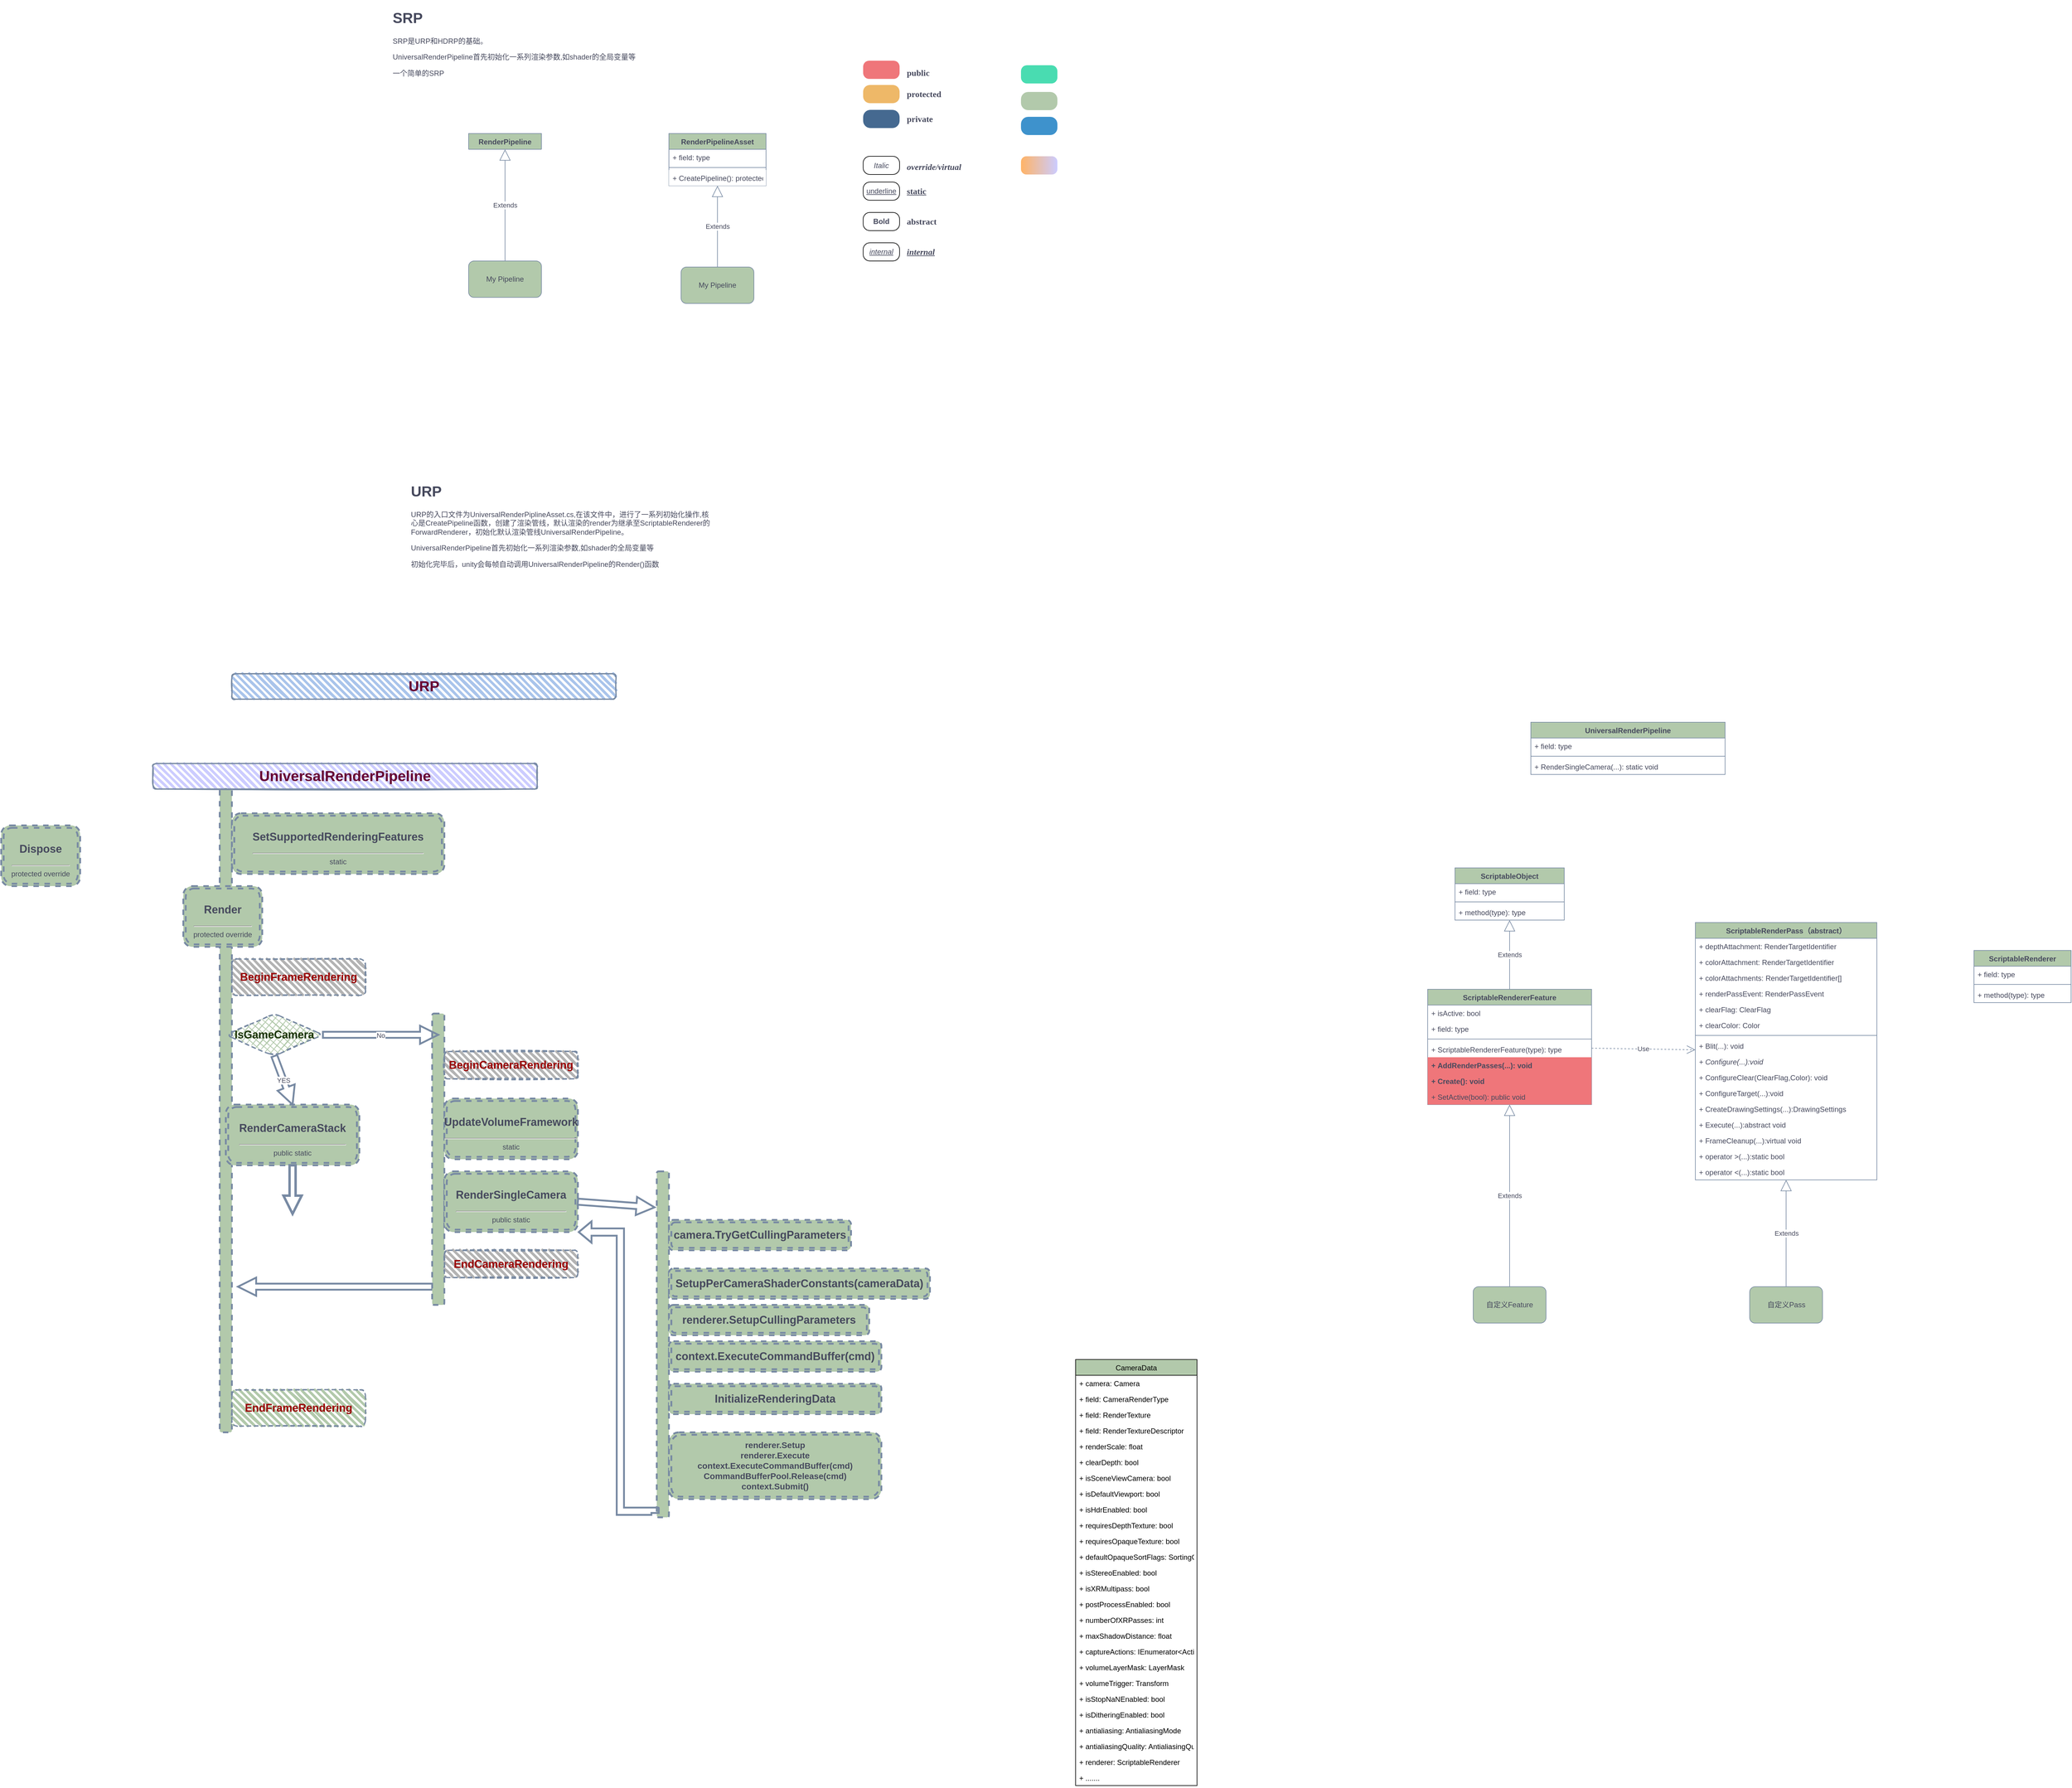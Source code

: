 <mxfile version="14.2.9" type="github">
  <diagram id="1kL49jXiPNaZoPvbJWT0" name="Page-1">
    <mxGraphModel dx="3076" dy="3132" grid="1" gridSize="10" guides="1" tooltips="1" connect="1" arrows="1" fold="1" page="1" pageScale="1" pageWidth="827" pageHeight="1169" math="0" shadow="0">
      <root>
        <mxCell id="0" />
        <mxCell id="1" parent="0" />
        <mxCell id="3D68O6FRommxWAR7fyzH-26" value="" style="html=1;points=[];perimeter=orthogonalPerimeter;rounded=1;dashed=1;strokeWidth=3;fillColor=#B2C9AB;strokeColor=#788AA3;fontColor=#46495D;" parent="1" vertex="1">
          <mxGeometry x="-1090" y="-50" width="20" height="1060" as="geometry" />
        </mxCell>
        <mxCell id="3D68O6FRommxWAR7fyzH-28" style="edgeStyle=orthogonalEdgeStyle;rounded=0;orthogonalLoop=1;jettySize=auto;html=1;shape=arrow;strokeWidth=3;strokeColor=#788AA3;fontColor=#46495D;" parent="1" source="3D68O6FRommxWAR7fyzH-19" edge="1">
          <mxGeometry relative="1" as="geometry">
            <mxPoint x="-1060" y="770" as="targetPoint" />
            <Array as="points">
              <mxPoint x="-1020" y="770" />
              <mxPoint x="-1020" y="770" />
            </Array>
          </mxGeometry>
        </mxCell>
        <mxCell id="3D68O6FRommxWAR7fyzH-19" value="" style="html=1;points=[];perimeter=orthogonalPerimeter;rounded=1;dashed=1;strokeWidth=3;fillColor=#B2C9AB;strokeColor=#788AA3;fontColor=#46495D;" parent="1" vertex="1">
          <mxGeometry x="-740" y="320" width="20" height="480" as="geometry" />
        </mxCell>
        <mxCell id="ensWsQoeCzXcLXxpMhg5-1" value="UniversalRenderPipeline" style="swimlane;fontStyle=1;align=center;verticalAlign=top;childLayout=stackLayout;horizontal=1;startSize=26;horizontalStack=0;resizeParent=1;resizeParentMax=0;resizeLast=0;collapsible=1;marginBottom=0;fillColor=#B2C9AB;strokeColor=#788AA3;fontColor=#46495D;" parent="1" vertex="1">
          <mxGeometry x="1070" y="-160" width="320" height="86" as="geometry" />
        </mxCell>
        <mxCell id="ensWsQoeCzXcLXxpMhg5-2" value="+ field: type" style="text;strokeColor=none;fillColor=none;align=left;verticalAlign=top;spacingLeft=4;spacingRight=4;overflow=hidden;rotatable=0;points=[[0,0.5],[1,0.5]];portConstraint=eastwest;fontColor=#46495D;" parent="ensWsQoeCzXcLXxpMhg5-1" vertex="1">
          <mxGeometry y="26" width="320" height="26" as="geometry" />
        </mxCell>
        <mxCell id="ensWsQoeCzXcLXxpMhg5-3" value="" style="line;strokeWidth=1;fillColor=none;align=left;verticalAlign=middle;spacingTop=-1;spacingLeft=3;spacingRight=3;rotatable=0;labelPosition=right;points=[];portConstraint=eastwest;strokeColor=#788AA3;fontColor=#46495D;" parent="ensWsQoeCzXcLXxpMhg5-1" vertex="1">
          <mxGeometry y="52" width="320" height="8" as="geometry" />
        </mxCell>
        <mxCell id="ensWsQoeCzXcLXxpMhg5-4" value="+ RenderSingleCamera(...): static void" style="text;strokeColor=none;fillColor=none;align=left;verticalAlign=top;spacingLeft=4;spacingRight=4;overflow=hidden;rotatable=0;points=[[0,0.5],[1,0.5]];portConstraint=eastwest;fontColor=#46495D;" parent="ensWsQoeCzXcLXxpMhg5-1" vertex="1">
          <mxGeometry y="60" width="320" height="26" as="geometry" />
        </mxCell>
        <mxCell id="ensWsQoeCzXcLXxpMhg5-6" value="ScriptableRendererFeature" style="swimlane;fontStyle=1;align=center;verticalAlign=top;childLayout=stackLayout;horizontal=1;startSize=26;horizontalStack=0;resizeParent=1;resizeParentMax=0;resizeLast=0;collapsible=1;marginBottom=0;fillColor=#B2C9AB;strokeColor=#788AA3;fontColor=#46495D;" parent="1" vertex="1">
          <mxGeometry x="900" y="280" width="270" height="190" as="geometry" />
        </mxCell>
        <mxCell id="ensWsQoeCzXcLXxpMhg5-7" value="+ isActive: bool" style="text;strokeColor=none;fillColor=none;align=left;verticalAlign=top;spacingLeft=4;spacingRight=4;overflow=hidden;rotatable=0;points=[[0,0.5],[1,0.5]];portConstraint=eastwest;fontColor=#46495D;" parent="ensWsQoeCzXcLXxpMhg5-6" vertex="1">
          <mxGeometry y="26" width="270" height="26" as="geometry" />
        </mxCell>
        <mxCell id="ensWsQoeCzXcLXxpMhg5-18" value="+ field: type" style="text;strokeColor=none;fillColor=none;align=left;verticalAlign=top;spacingLeft=4;spacingRight=4;overflow=hidden;rotatable=0;points=[[0,0.5],[1,0.5]];portConstraint=eastwest;fontColor=#46495D;" parent="ensWsQoeCzXcLXxpMhg5-6" vertex="1">
          <mxGeometry y="52" width="270" height="26" as="geometry" />
        </mxCell>
        <mxCell id="ensWsQoeCzXcLXxpMhg5-8" value="" style="line;strokeWidth=1;fillColor=none;align=left;verticalAlign=middle;spacingTop=-1;spacingLeft=3;spacingRight=3;rotatable=0;labelPosition=right;points=[];portConstraint=eastwest;strokeColor=#788AA3;fontColor=#46495D;" parent="ensWsQoeCzXcLXxpMhg5-6" vertex="1">
          <mxGeometry y="78" width="270" height="8" as="geometry" />
        </mxCell>
        <mxCell id="ensWsQoeCzXcLXxpMhg5-9" value="+ ScriptableRendererFeature(type): type" style="text;strokeColor=none;fillColor=none;align=left;verticalAlign=top;spacingLeft=4;spacingRight=4;overflow=hidden;rotatable=0;points=[[0,0.5],[1,0.5]];portConstraint=eastwest;fontColor=#46495D;" parent="ensWsQoeCzXcLXxpMhg5-6" vertex="1">
          <mxGeometry y="86" width="270" height="26" as="geometry" />
        </mxCell>
        <mxCell id="ensWsQoeCzXcLXxpMhg5-19" value="+ AddRenderPasses(...): void" style="text;strokeColor=none;align=left;verticalAlign=top;spacingLeft=4;spacingRight=4;overflow=hidden;rotatable=0;points=[[0,0.5],[1,0.5]];portConstraint=eastwest;fontColor=#46495D;fillColor=#EF767A;rounded=0;glass=0;sketch=0;shadow=0;labelBackgroundColor=none;labelBorderColor=none;fontStyle=1" parent="ensWsQoeCzXcLXxpMhg5-6" vertex="1">
          <mxGeometry y="112" width="270" height="26" as="geometry" />
        </mxCell>
        <mxCell id="ensWsQoeCzXcLXxpMhg5-21" value="+ Create(): void" style="text;strokeColor=none;align=left;verticalAlign=top;spacingLeft=4;spacingRight=4;overflow=hidden;rotatable=0;points=[[0,0.5],[1,0.5]];portConstraint=eastwest;fontColor=#46495D;fillColor=#EF767A;fontStyle=1" parent="ensWsQoeCzXcLXxpMhg5-6" vertex="1">
          <mxGeometry y="138" width="270" height="26" as="geometry" />
        </mxCell>
        <mxCell id="ensWsQoeCzXcLXxpMhg5-22" value="+ SetActive(bool): public void" style="text;strokeColor=none;align=left;verticalAlign=top;spacingLeft=4;spacingRight=4;overflow=hidden;rotatable=0;points=[[0,0.5],[1,0.5]];portConstraint=eastwest;fontColor=#46495D;fillColor=#EF767A;" parent="ensWsQoeCzXcLXxpMhg5-6" vertex="1">
          <mxGeometry y="164" width="270" height="26" as="geometry" />
        </mxCell>
        <mxCell id="ensWsQoeCzXcLXxpMhg5-10" value="ScriptableRenderPass（abstract）&#xa;&#xa;" style="swimlane;fontStyle=1;align=center;verticalAlign=top;childLayout=stackLayout;horizontal=1;startSize=26;horizontalStack=0;resizeParent=1;resizeParentMax=0;resizeLast=0;collapsible=1;marginBottom=0;fillColor=#B2C9AB;strokeColor=#788AA3;fontColor=#46495D;" parent="1" vertex="1">
          <mxGeometry x="1341" y="170" width="299" height="424" as="geometry" />
        </mxCell>
        <mxCell id="ensWsQoeCzXcLXxpMhg5-11" value="+ depthAttachment: RenderTargetIdentifier" style="text;strokeColor=none;fillColor=none;align=left;verticalAlign=top;spacingLeft=4;spacingRight=4;overflow=hidden;rotatable=0;points=[[0,0.5],[1,0.5]];portConstraint=eastwest;fontColor=#46495D;" parent="ensWsQoeCzXcLXxpMhg5-10" vertex="1">
          <mxGeometry y="26" width="299" height="26" as="geometry" />
        </mxCell>
        <mxCell id="ensWsQoeCzXcLXxpMhg5-27" value="+ colorAttachment: RenderTargetIdentifier" style="text;strokeColor=none;fillColor=none;align=left;verticalAlign=top;spacingLeft=4;spacingRight=4;overflow=hidden;rotatable=0;points=[[0,0.5],[1,0.5]];portConstraint=eastwest;fontColor=#46495D;" parent="ensWsQoeCzXcLXxpMhg5-10" vertex="1">
          <mxGeometry y="52" width="299" height="26" as="geometry" />
        </mxCell>
        <mxCell id="ensWsQoeCzXcLXxpMhg5-30" value="+ colorAttachments: RenderTargetIdentifier[]" style="text;strokeColor=none;fillColor=none;align=left;verticalAlign=top;spacingLeft=4;spacingRight=4;overflow=hidden;rotatable=0;points=[[0,0.5],[1,0.5]];portConstraint=eastwest;fontColor=#46495D;" parent="ensWsQoeCzXcLXxpMhg5-10" vertex="1">
          <mxGeometry y="78" width="299" height="26" as="geometry" />
        </mxCell>
        <mxCell id="ensWsQoeCzXcLXxpMhg5-29" value="+ renderPassEvent: RenderPassEvent" style="text;strokeColor=none;fillColor=none;align=left;verticalAlign=top;spacingLeft=4;spacingRight=4;overflow=hidden;rotatable=0;points=[[0,0.5],[1,0.5]];portConstraint=eastwest;fontColor=#46495D;" parent="ensWsQoeCzXcLXxpMhg5-10" vertex="1">
          <mxGeometry y="104" width="299" height="26" as="geometry" />
        </mxCell>
        <mxCell id="ensWsQoeCzXcLXxpMhg5-33" value="+ clearFlag: ClearFlag" style="text;strokeColor=none;fillColor=none;align=left;verticalAlign=top;spacingLeft=4;spacingRight=4;overflow=hidden;rotatable=0;points=[[0,0.5],[1,0.5]];portConstraint=eastwest;fontColor=#46495D;" parent="ensWsQoeCzXcLXxpMhg5-10" vertex="1">
          <mxGeometry y="130" width="299" height="26" as="geometry" />
        </mxCell>
        <mxCell id="ensWsQoeCzXcLXxpMhg5-28" value="+ clearColor: Color" style="text;strokeColor=none;fillColor=none;align=left;verticalAlign=top;spacingLeft=4;spacingRight=4;overflow=hidden;rotatable=0;points=[[0,0.5],[1,0.5]];portConstraint=eastwest;fontColor=#46495D;" parent="ensWsQoeCzXcLXxpMhg5-10" vertex="1">
          <mxGeometry y="156" width="299" height="26" as="geometry" />
        </mxCell>
        <mxCell id="ensWsQoeCzXcLXxpMhg5-12" value="" style="line;strokeWidth=1;fillColor=none;align=left;verticalAlign=middle;spacingTop=-1;spacingLeft=3;spacingRight=3;rotatable=0;labelPosition=right;points=[];portConstraint=eastwest;strokeColor=#788AA3;fontColor=#46495D;" parent="ensWsQoeCzXcLXxpMhg5-10" vertex="1">
          <mxGeometry y="182" width="299" height="8" as="geometry" />
        </mxCell>
        <mxCell id="ensWsQoeCzXcLXxpMhg5-13" value="+ Blit(...): void" style="text;strokeColor=none;fillColor=none;align=left;verticalAlign=top;spacingLeft=4;spacingRight=4;overflow=hidden;rotatable=0;points=[[0,0.5],[1,0.5]];portConstraint=eastwest;fontColor=#46495D;" parent="ensWsQoeCzXcLXxpMhg5-10" vertex="1">
          <mxGeometry y="190" width="299" height="26" as="geometry" />
        </mxCell>
        <mxCell id="ensWsQoeCzXcLXxpMhg5-31" value="+ Configure(...):void" style="text;strokeColor=none;fillColor=none;align=left;verticalAlign=top;spacingLeft=4;spacingRight=4;overflow=hidden;rotatable=0;points=[[0,0.5],[1,0.5]];portConstraint=eastwest;fontColor=#46495D;fontStyle=2" parent="ensWsQoeCzXcLXxpMhg5-10" vertex="1">
          <mxGeometry y="216" width="299" height="26" as="geometry" />
        </mxCell>
        <mxCell id="ensWsQoeCzXcLXxpMhg5-32" value="+ ConfigureClear(ClearFlag,Color): void" style="text;strokeColor=none;fillColor=none;align=left;verticalAlign=top;spacingLeft=4;spacingRight=4;overflow=hidden;rotatable=0;points=[[0,0.5],[1,0.5]];portConstraint=eastwest;fontColor=#46495D;" parent="ensWsQoeCzXcLXxpMhg5-10" vertex="1">
          <mxGeometry y="242" width="299" height="26" as="geometry" />
        </mxCell>
        <mxCell id="ensWsQoeCzXcLXxpMhg5-35" value="+ ConfigureTarget(...):void" style="text;strokeColor=none;fillColor=none;align=left;verticalAlign=top;spacingLeft=4;spacingRight=4;overflow=hidden;rotatable=0;points=[[0,0.5],[1,0.5]];portConstraint=eastwest;fontColor=#46495D;" parent="ensWsQoeCzXcLXxpMhg5-10" vertex="1">
          <mxGeometry y="268" width="299" height="26" as="geometry" />
        </mxCell>
        <mxCell id="ensWsQoeCzXcLXxpMhg5-36" value="+ CreateDrawingSettings(...):DrawingSettings" style="text;strokeColor=none;fillColor=none;align=left;verticalAlign=top;spacingLeft=4;spacingRight=4;overflow=hidden;rotatable=0;points=[[0,0.5],[1,0.5]];portConstraint=eastwest;fontColor=#46495D;" parent="ensWsQoeCzXcLXxpMhg5-10" vertex="1">
          <mxGeometry y="294" width="299" height="26" as="geometry" />
        </mxCell>
        <mxCell id="ensWsQoeCzXcLXxpMhg5-37" value="+ Execute(...):abstract void" style="text;strokeColor=none;fillColor=none;align=left;verticalAlign=top;spacingLeft=4;spacingRight=4;overflow=hidden;rotatable=0;points=[[0,0.5],[1,0.5]];portConstraint=eastwest;fontColor=#46495D;" parent="ensWsQoeCzXcLXxpMhg5-10" vertex="1">
          <mxGeometry y="320" width="299" height="26" as="geometry" />
        </mxCell>
        <mxCell id="ensWsQoeCzXcLXxpMhg5-38" value="+ FrameCleanup(...):virtual void" style="text;strokeColor=none;fillColor=none;align=left;verticalAlign=top;spacingLeft=4;spacingRight=4;overflow=hidden;rotatable=0;points=[[0,0.5],[1,0.5]];portConstraint=eastwest;fontColor=#46495D;" parent="ensWsQoeCzXcLXxpMhg5-10" vertex="1">
          <mxGeometry y="346" width="299" height="26" as="geometry" />
        </mxCell>
        <mxCell id="ensWsQoeCzXcLXxpMhg5-40" value="+ operator &gt;(...):static bool" style="text;strokeColor=none;fillColor=none;align=left;verticalAlign=top;spacingLeft=4;spacingRight=4;overflow=hidden;rotatable=0;points=[[0,0.5],[1,0.5]];portConstraint=eastwest;fontColor=#46495D;" parent="ensWsQoeCzXcLXxpMhg5-10" vertex="1">
          <mxGeometry y="372" width="299" height="26" as="geometry" />
        </mxCell>
        <mxCell id="ensWsQoeCzXcLXxpMhg5-41" value="+ operator &lt;(...):static bool" style="text;strokeColor=none;fillColor=none;align=left;verticalAlign=top;spacingLeft=4;spacingRight=4;overflow=hidden;rotatable=0;points=[[0,0.5],[1,0.5]];portConstraint=eastwest;fontColor=#46495D;" parent="ensWsQoeCzXcLXxpMhg5-10" vertex="1">
          <mxGeometry y="398" width="299" height="26" as="geometry" />
        </mxCell>
        <mxCell id="ensWsQoeCzXcLXxpMhg5-14" value="ScriptableObject" style="swimlane;fontStyle=1;align=center;verticalAlign=top;childLayout=stackLayout;horizontal=1;startSize=26;horizontalStack=0;resizeParent=1;resizeParentMax=0;resizeLast=0;collapsible=1;marginBottom=0;fillColor=#B2C9AB;strokeColor=#788AA3;fontColor=#46495D;" parent="1" vertex="1">
          <mxGeometry x="945" y="80" width="180" height="86" as="geometry" />
        </mxCell>
        <mxCell id="ensWsQoeCzXcLXxpMhg5-15" value="+ field: type" style="text;strokeColor=none;fillColor=none;align=left;verticalAlign=top;spacingLeft=4;spacingRight=4;overflow=hidden;rotatable=0;points=[[0,0.5],[1,0.5]];portConstraint=eastwest;fontColor=#46495D;" parent="ensWsQoeCzXcLXxpMhg5-14" vertex="1">
          <mxGeometry y="26" width="180" height="26" as="geometry" />
        </mxCell>
        <mxCell id="ensWsQoeCzXcLXxpMhg5-16" value="" style="line;strokeWidth=1;fillColor=none;align=left;verticalAlign=middle;spacingTop=-1;spacingLeft=3;spacingRight=3;rotatable=0;labelPosition=right;points=[];portConstraint=eastwest;strokeColor=#788AA3;fontColor=#46495D;" parent="ensWsQoeCzXcLXxpMhg5-14" vertex="1">
          <mxGeometry y="52" width="180" height="8" as="geometry" />
        </mxCell>
        <mxCell id="ensWsQoeCzXcLXxpMhg5-17" value="+ method(type): type" style="text;strokeColor=none;fillColor=none;align=left;verticalAlign=top;spacingLeft=4;spacingRight=4;overflow=hidden;rotatable=0;points=[[0,0.5],[1,0.5]];portConstraint=eastwest;fontColor=#46495D;" parent="ensWsQoeCzXcLXxpMhg5-14" vertex="1">
          <mxGeometry y="60" width="180" height="26" as="geometry" />
        </mxCell>
        <mxCell id="ensWsQoeCzXcLXxpMhg5-23" value="Extends" style="endArrow=block;endSize=16;endFill=0;html=1;strokeColor=#788AA3;fontColor=#46495D;" parent="1" source="ensWsQoeCzXcLXxpMhg5-6" target="ensWsQoeCzXcLXxpMhg5-14" edge="1">
          <mxGeometry width="160" relative="1" as="geometry">
            <mxPoint x="1090" y="400" as="sourcePoint" />
            <mxPoint x="1250" y="400" as="targetPoint" />
          </mxGeometry>
        </mxCell>
        <mxCell id="ensWsQoeCzXcLXxpMhg5-24" value="Extends" style="endArrow=block;endSize=16;endFill=0;html=1;strokeColor=#788AA3;fontColor=#46495D;" parent="1" source="ensWsQoeCzXcLXxpMhg5-25" target="ensWsQoeCzXcLXxpMhg5-6" edge="1">
          <mxGeometry width="160" relative="1" as="geometry">
            <mxPoint x="1037" y="644" as="sourcePoint" />
            <mxPoint x="1037" y="530" as="targetPoint" />
          </mxGeometry>
        </mxCell>
        <mxCell id="ensWsQoeCzXcLXxpMhg5-25" value="自定义Feature" style="rounded=1;whiteSpace=wrap;html=1;fillColor=#B2C9AB;strokeColor=#788AA3;fontColor=#46495D;" parent="1" vertex="1">
          <mxGeometry x="975" y="770" width="120" height="60" as="geometry" />
        </mxCell>
        <mxCell id="ensWsQoeCzXcLXxpMhg5-26" value="自定义Pass" style="rounded=1;whiteSpace=wrap;html=1;fillColor=#B2C9AB;strokeColor=#788AA3;fontColor=#46495D;" parent="1" vertex="1">
          <mxGeometry x="1430.5" y="770" width="120" height="60" as="geometry" />
        </mxCell>
        <mxCell id="ensWsQoeCzXcLXxpMhg5-42" value="Extends" style="endArrow=block;endSize=16;endFill=0;html=1;strokeColor=#788AA3;fontColor=#46495D;" parent="1" source="ensWsQoeCzXcLXxpMhg5-26" target="ensWsQoeCzXcLXxpMhg5-10" edge="1">
          <mxGeometry width="160" relative="1" as="geometry">
            <mxPoint x="1240" y="785" as="sourcePoint" />
            <mxPoint x="1240" y="595" as="targetPoint" />
          </mxGeometry>
        </mxCell>
        <mxCell id="ensWsQoeCzXcLXxpMhg5-43" value="Use" style="endArrow=open;endSize=12;dashed=1;html=1;strokeColor=#788AA3;fontColor=#46495D;" parent="1" source="ensWsQoeCzXcLXxpMhg5-6" target="ensWsQoeCzXcLXxpMhg5-10" edge="1">
          <mxGeometry width="160" relative="1" as="geometry">
            <mxPoint x="1180" y="230" as="sourcePoint" />
            <mxPoint x="1340" y="230" as="targetPoint" />
          </mxGeometry>
        </mxCell>
        <mxCell id="ensWsQoeCzXcLXxpMhg5-45" value="&lt;h1&gt;URP&lt;/h1&gt;&lt;p&gt;URP的入口文件为UniversalRenderPiplineAsset.cs,在该文件中，进行了一系列初始化操作,核心是CreatePipeline函数，创建了渲染管线，默认渲染的render为继承至ScriptableRenderer的ForwardRenderer，初始化默认渲染管线UniversalRenderPipeline。&lt;/p&gt;&lt;p&gt;UniversalRenderPipeline首先初始化一系列渲染参数,如shader的全局变量等&lt;/p&gt;&lt;p&gt;初始化完毕后，unity会每帧自动调用UniversalRenderPipeline的Render()函数&lt;br&gt;&lt;/p&gt;&lt;p&gt;&lt;br&gt;&lt;/p&gt;&lt;p&gt;&lt;br&gt;&lt;/p&gt;&lt;p&gt;&lt;br&gt;&lt;/p&gt;" style="text;html=1;strokeColor=none;fillColor=none;spacing=5;spacingTop=-20;whiteSpace=wrap;overflow=hidden;rounded=0;fontColor=#46495D;" parent="1" vertex="1">
          <mxGeometry x="-780" y="-560" width="510" height="200" as="geometry" />
        </mxCell>
        <mxCell id="3D68O6FRommxWAR7fyzH-3" value="&lt;h1&gt;&lt;font color=&quot;#660033&quot;&gt;URP&lt;/font&gt;&lt;/h1&gt;" style="rounded=1;whiteSpace=wrap;html=1;strokeWidth=2;fillWeight=4;hachureGap=8;hachureAngle=45;sketch=1;strokeColor=#788AA3;fontColor=#46495D;fillColor=#A9C4EB;" parent="1" vertex="1">
          <mxGeometry x="-1070" y="-240" width="633" height="42" as="geometry" />
        </mxCell>
        <mxCell id="3D68O6FRommxWAR7fyzH-8" value="&lt;h2&gt;Render&lt;/h2&gt;&lt;hr&gt;protected override" style="shape=ext;double=1;rounded=1;whiteSpace=wrap;html=1;fillColor=#B2C9AB;strokeColor=#788AA3;dashed=1;strokeWidth=3;fontColor=#46495D;" parent="1" vertex="1">
          <mxGeometry x="-1150" y="110" width="130" height="100" as="geometry" />
        </mxCell>
        <mxCell id="3D68O6FRommxWAR7fyzH-9" value="&lt;h2&gt;Dispose&lt;/h2&gt;&lt;hr&gt;protected override" style="shape=ext;double=1;rounded=1;whiteSpace=wrap;html=1;fillColor=#B2C9AB;strokeColor=#788AA3;dashed=1;strokeWidth=3;fontColor=#46495D;" parent="1" vertex="1">
          <mxGeometry x="-1450" y="10" width="130" height="100" as="geometry" />
        </mxCell>
        <mxCell id="3D68O6FRommxWAR7fyzH-12" value="&lt;h2&gt;RenderSingleCamera&lt;/h2&gt;&lt;hr&gt;public static" style="shape=ext;double=1;rounded=1;whiteSpace=wrap;html=1;fillColor=#B2C9AB;strokeColor=#788AA3;dashed=1;strokeWidth=3;fontColor=#46495D;" parent="1" vertex="1">
          <mxGeometry x="-720" y="580" width="220" height="100" as="geometry" />
        </mxCell>
        <mxCell id="3D68O6FRommxWAR7fyzH-13" value="&lt;h2&gt;RenderCameraStack&lt;/h2&gt;&lt;hr&gt;public static" style="shape=ext;double=1;rounded=1;whiteSpace=wrap;html=1;fillColor=#B2C9AB;strokeColor=#788AA3;dashed=1;strokeWidth=3;fontColor=#46495D;" parent="1" vertex="1">
          <mxGeometry x="-1080" y="470" width="220" height="100" as="geometry" />
        </mxCell>
        <mxCell id="3D68O6FRommxWAR7fyzH-14" value="&lt;h2&gt;UpdateVolumeFramework&lt;/h2&gt;&lt;hr&gt;static" style="shape=ext;double=1;rounded=1;whiteSpace=wrap;html=1;fillColor=#B2C9AB;strokeColor=#788AA3;dashed=1;strokeWidth=3;fontColor=#46495D;" parent="1" vertex="1">
          <mxGeometry x="-720" y="460" width="220" height="100" as="geometry" />
        </mxCell>
        <mxCell id="3D68O6FRommxWAR7fyzH-15" value="&lt;h2&gt;SetSupportedRenderingFeatures&lt;/h2&gt;&lt;hr&gt;static" style="shape=ext;double=1;rounded=1;whiteSpace=wrap;html=1;fillColor=#B2C9AB;strokeColor=#788AA3;dashed=1;strokeWidth=3;fontColor=#46495D;" parent="1" vertex="1">
          <mxGeometry x="-1070" y="-10" width="350" height="100" as="geometry" />
        </mxCell>
        <mxCell id="3D68O6FRommxWAR7fyzH-16" value="&lt;h2&gt;&lt;font color=&quot;#990000&quot;&gt;BeginFrameRendering&lt;/font&gt;&lt;/h2&gt;" style="rounded=1;whiteSpace=wrap;html=1;strokeWidth=2;fillWeight=4;hachureGap=8;hachureAngle=45;sketch=1;dashed=1;strokeColor=#788AA3;fontColor=#46495D;fillColor=#B3B3B3;" parent="1" vertex="1">
          <mxGeometry x="-1070" y="230" width="220" height="60" as="geometry" />
        </mxCell>
        <mxCell id="3D68O6FRommxWAR7fyzH-17" value="&lt;h2&gt;&lt;font color=&quot;#990000&quot;&gt;EndFrameRendering&lt;/font&gt;&lt;/h2&gt;" style="rounded=1;whiteSpace=wrap;html=1;strokeWidth=2;fillWeight=4;hachureGap=8;hachureAngle=45;sketch=1;dashed=1;fillColor=#B2C9AB;strokeColor=#788AA3;fontColor=#46495D;" parent="1" vertex="1">
          <mxGeometry x="-1070" y="940" width="220" height="60" as="geometry" />
        </mxCell>
        <mxCell id="3D68O6FRommxWAR7fyzH-23" value="YES" style="edgeStyle=orthogonalEdgeStyle;rounded=0;orthogonalLoop=1;jettySize=auto;html=1;strokeWidth=3;shape=arrow;strokeColor=#788AA3;fontColor=#46495D;" parent="1" source="3D68O6FRommxWAR7fyzH-22" target="3D68O6FRommxWAR7fyzH-13" edge="1">
          <mxGeometry relative="1" as="geometry" />
        </mxCell>
        <mxCell id="3D68O6FRommxWAR7fyzH-24" value="No" style="edgeStyle=orthogonalEdgeStyle;rounded=0;orthogonalLoop=1;jettySize=auto;html=1;strokeWidth=3;shape=arrow;strokeColor=#788AA3;fontColor=#46495D;" parent="1" source="3D68O6FRommxWAR7fyzH-22" edge="1">
          <mxGeometry relative="1" as="geometry">
            <mxPoint x="-730" y="355" as="targetPoint" />
          </mxGeometry>
        </mxCell>
        <mxCell id="3D68O6FRommxWAR7fyzH-22" value="&lt;h2&gt;&lt;font color=&quot;#1a3300&quot;&gt;IsGameCamera&lt;/font&gt;&lt;/h2&gt;" style="rhombus;whiteSpace=wrap;html=1;strokeWidth=2;fillWeight=-1;hachureGap=8;fillStyle=cross-hatch;sketch=1;rounded=1;dashed=1;fillColor=#B2C9AB;strokeColor=#788AA3;fontColor=#46495D;" parent="1" vertex="1">
          <mxGeometry x="-1080" y="320" width="160" height="70" as="geometry" />
        </mxCell>
        <mxCell id="3D68O6FRommxWAR7fyzH-25" value="&lt;h2&gt;&lt;font color=&quot;#990000&quot;&gt;BeginCameraRendering&lt;/font&gt;&lt;/h2&gt;" style="rounded=1;whiteSpace=wrap;html=1;strokeWidth=2;fillWeight=4;hachureGap=8;hachureAngle=45;sketch=1;dashed=1;strokeColor=#788AA3;fontColor=#46495D;fillColor=#B3B3B3;" parent="1" vertex="1">
          <mxGeometry x="-720" y="382.5" width="220" height="45" as="geometry" />
        </mxCell>
        <mxCell id="3D68O6FRommxWAR7fyzH-27" value="&lt;h2&gt;&lt;font color=&quot;#990000&quot;&gt;EndCameraRendering&lt;/font&gt;&lt;/h2&gt;" style="rounded=1;whiteSpace=wrap;html=1;strokeWidth=2;fillWeight=4;hachureGap=8;hachureAngle=45;sketch=1;dashed=1;strokeColor=#788AA3;fontColor=#46495D;fillColor=#B3B3B3;" parent="1" vertex="1">
          <mxGeometry x="-720" y="710" width="220" height="45" as="geometry" />
        </mxCell>
        <mxCell id="3D68O6FRommxWAR7fyzH-29" style="edgeStyle=orthogonalEdgeStyle;rounded=0;orthogonalLoop=1;jettySize=auto;html=1;strokeWidth=4;shape=arrow;strokeColor=#788AA3;fontColor=#46495D;" parent="1" source="3D68O6FRommxWAR7fyzH-13" edge="1">
          <mxGeometry relative="1" as="geometry">
            <mxPoint x="-970" y="650" as="targetPoint" />
          </mxGeometry>
        </mxCell>
        <mxCell id="ffFnKj__aw4GjDMMwAme-1" value="ScriptableRenderer" style="swimlane;fontStyle=1;align=center;verticalAlign=top;childLayout=stackLayout;horizontal=1;startSize=26;horizontalStack=0;resizeParent=1;resizeParentMax=0;resizeLast=0;collapsible=1;marginBottom=0;fillColor=#B2C9AB;strokeColor=#788AA3;fontColor=#46495D;" parent="1" vertex="1">
          <mxGeometry x="1800" y="216" width="160" height="86" as="geometry" />
        </mxCell>
        <mxCell id="ffFnKj__aw4GjDMMwAme-2" value="+ field: type" style="text;strokeColor=none;fillColor=none;align=left;verticalAlign=top;spacingLeft=4;spacingRight=4;overflow=hidden;rotatable=0;points=[[0,0.5],[1,0.5]];portConstraint=eastwest;fontColor=#46495D;" parent="ffFnKj__aw4GjDMMwAme-1" vertex="1">
          <mxGeometry y="26" width="160" height="26" as="geometry" />
        </mxCell>
        <mxCell id="ffFnKj__aw4GjDMMwAme-3" value="" style="line;strokeWidth=1;fillColor=none;align=left;verticalAlign=middle;spacingTop=-1;spacingLeft=3;spacingRight=3;rotatable=0;labelPosition=right;points=[];portConstraint=eastwest;strokeColor=#788AA3;fontColor=#46495D;" parent="ffFnKj__aw4GjDMMwAme-1" vertex="1">
          <mxGeometry y="52" width="160" height="8" as="geometry" />
        </mxCell>
        <mxCell id="ffFnKj__aw4GjDMMwAme-4" value="+ method(type): type" style="text;strokeColor=none;fillColor=none;align=left;verticalAlign=top;spacingLeft=4;spacingRight=4;overflow=hidden;rotatable=0;points=[[0,0.5],[1,0.5]];portConstraint=eastwest;fontColor=#46495D;" parent="ffFnKj__aw4GjDMMwAme-1" vertex="1">
          <mxGeometry y="60" width="160" height="26" as="geometry" />
        </mxCell>
        <mxCell id="Z0iiYLAd8qAoIaL4rKaR-1" value="&lt;h1&gt;SRP&lt;/h1&gt;&lt;p&gt;SRP是URP和HDRP的基础。&lt;/p&gt;&lt;p&gt;UniversalRenderPipeline首先初始化一系列渲染参数,如shader的全局变量等&lt;/p&gt;&lt;p&gt;一个简单的SRP&lt;br&gt;&lt;/p&gt;&lt;p&gt;&lt;br&gt;&lt;/p&gt;&lt;p&gt;&lt;br&gt;&lt;/p&gt;&lt;p&gt;&lt;br&gt;&lt;/p&gt;" style="text;html=1;strokeColor=none;fillColor=none;spacing=5;spacingTop=-20;whiteSpace=wrap;overflow=hidden;rounded=0;fontColor=#46495D;" parent="1" vertex="1">
          <mxGeometry x="-810" y="-1340" width="510" height="150" as="geometry" />
        </mxCell>
        <mxCell id="Z0iiYLAd8qAoIaL4rKaR-4" value="Extends" style="endArrow=block;endSize=16;endFill=0;html=1;strokeColor=#788AA3;fontColor=#46495D;" parent="1" source="Z0iiYLAd8qAoIaL4rKaR-5" target="Z0iiYLAd8qAoIaL4rKaR-6" edge="1">
          <mxGeometry width="160" relative="1" as="geometry">
            <mxPoint x="-610" y="-1020" as="sourcePoint" />
            <mxPoint x="-610" y="-1130" as="targetPoint" />
          </mxGeometry>
        </mxCell>
        <mxCell id="Z0iiYLAd8qAoIaL4rKaR-5" value="My Pipeline" style="rounded=1;whiteSpace=wrap;html=1;fillColor=#B2C9AB;strokeColor=#788AA3;fontColor=#46495D;" parent="1" vertex="1">
          <mxGeometry x="-680" y="-920" width="120" height="60" as="geometry" />
        </mxCell>
        <mxCell id="Z0iiYLAd8qAoIaL4rKaR-6" value="RenderPipeline" style="swimlane;fontStyle=1;align=center;verticalAlign=top;childLayout=stackLayout;horizontal=1;startSize=26;horizontalStack=0;resizeParent=1;resizeParentMax=0;resizeLast=0;collapsible=1;marginBottom=0;fillColor=#B2C9AB;strokeColor=#788AA3;fontColor=#46495D;" parent="1" vertex="1" collapsed="1">
          <mxGeometry x="-680" y="-1130" width="120" height="26" as="geometry">
            <mxRectangle x="-700" y="-1130" width="160" height="86" as="alternateBounds" />
          </mxGeometry>
        </mxCell>
        <mxCell id="Z0iiYLAd8qAoIaL4rKaR-7" value="+ field: type" style="text;strokeColor=none;fillColor=none;align=left;verticalAlign=top;spacingLeft=4;spacingRight=4;overflow=hidden;rotatable=0;points=[[0,0.5],[1,0.5]];portConstraint=eastwest;fontColor=#46495D;" parent="Z0iiYLAd8qAoIaL4rKaR-6" vertex="1">
          <mxGeometry y="26" width="120" height="26" as="geometry" />
        </mxCell>
        <mxCell id="Z0iiYLAd8qAoIaL4rKaR-8" value="" style="line;strokeWidth=1;fillColor=none;align=left;verticalAlign=middle;spacingTop=-1;spacingLeft=3;spacingRight=3;rotatable=0;labelPosition=right;points=[];portConstraint=eastwest;strokeColor=#788AA3;fontColor=#46495D;" parent="Z0iiYLAd8qAoIaL4rKaR-6" vertex="1">
          <mxGeometry y="52" width="120" height="8" as="geometry" />
        </mxCell>
        <mxCell id="Z0iiYLAd8qAoIaL4rKaR-9" value="+ Render(ScriptableRenderContext， Camera[]): protected override void" style="text;strokeColor=none;fillColor=none;align=left;verticalAlign=top;spacingLeft=4;spacingRight=4;overflow=hidden;rotatable=0;points=[[0,0.5],[1,0.5]];portConstraint=eastwest;fontColor=#46495D;" parent="Z0iiYLAd8qAoIaL4rKaR-6" vertex="1">
          <mxGeometry y="60" width="120" height="26" as="geometry" />
        </mxCell>
        <mxCell id="Z0iiYLAd8qAoIaL4rKaR-10" value="Extends" style="endArrow=block;endSize=16;endFill=0;html=1;strokeColor=#788AA3;fontColor=#46495D;" parent="1" source="Z0iiYLAd8qAoIaL4rKaR-11" target="Z0iiYLAd8qAoIaL4rKaR-12" edge="1">
          <mxGeometry width="160" relative="1" as="geometry">
            <mxPoint x="-280" y="-1020" as="sourcePoint" />
            <mxPoint x="-280" y="-1130" as="targetPoint" />
          </mxGeometry>
        </mxCell>
        <mxCell id="Z0iiYLAd8qAoIaL4rKaR-11" value="My Pipeline" style="rounded=1;whiteSpace=wrap;html=1;fillColor=#B2C9AB;strokeColor=#788AA3;fontColor=#46495D;" parent="1" vertex="1">
          <mxGeometry x="-330" y="-910" width="120" height="60" as="geometry" />
        </mxCell>
        <mxCell id="Z0iiYLAd8qAoIaL4rKaR-12" value="RenderPipelineAsset" style="swimlane;fontStyle=1;align=center;verticalAlign=top;childLayout=stackLayout;horizontal=1;startSize=26;horizontalStack=0;resizeParent=1;resizeParentMax=0;resizeLast=0;collapsible=1;marginBottom=0;fillColor=#B2C9AB;strokeColor=#788AA3;fontColor=#46495D;" parent="1" vertex="1">
          <mxGeometry x="-350" y="-1130" width="160" height="86" as="geometry">
            <mxRectangle x="-350" y="-1130" width="120" height="26" as="alternateBounds" />
          </mxGeometry>
        </mxCell>
        <mxCell id="Z0iiYLAd8qAoIaL4rKaR-13" value="+ field: type" style="text;strokeColor=none;fillColor=none;align=left;verticalAlign=top;spacingLeft=4;spacingRight=4;overflow=hidden;rotatable=0;points=[[0,0.5],[1,0.5]];portConstraint=eastwest;fontColor=#46495D;" parent="Z0iiYLAd8qAoIaL4rKaR-12" vertex="1">
          <mxGeometry y="26" width="160" height="26" as="geometry" />
        </mxCell>
        <mxCell id="Z0iiYLAd8qAoIaL4rKaR-14" value="" style="line;strokeWidth=1;fillColor=none;align=left;verticalAlign=middle;spacingTop=-1;spacingLeft=3;spacingRight=3;rotatable=0;labelPosition=right;points=[];portConstraint=eastwest;strokeColor=#788AA3;fontColor=#46495D;" parent="Z0iiYLAd8qAoIaL4rKaR-12" vertex="1">
          <mxGeometry y="52" width="160" height="8" as="geometry" />
        </mxCell>
        <mxCell id="Z0iiYLAd8qAoIaL4rKaR-15" value="+ CreatePipeline(): protected override RenderPipeline" style="text;strokeColor=none;align=left;verticalAlign=top;spacingLeft=4;spacingRight=4;overflow=hidden;rotatable=0;points=[[0,0.5],[1,0.5]];portConstraint=eastwest;fontColor=#46495D;fillColor=#ffffff;" parent="Z0iiYLAd8qAoIaL4rKaR-12" vertex="1">
          <mxGeometry y="60" width="160" height="26" as="geometry" />
        </mxCell>
        <mxCell id="Z0iiYLAd8qAoIaL4rKaR-17" value="" style="rounded=1;whiteSpace=wrap;html=1;strokeColor=none;fontColor=#46495D;fillColor=#EF767A;arcSize=33;" parent="1" vertex="1">
          <mxGeometry x="-30" y="-1250" width="60" height="30" as="geometry" />
        </mxCell>
        <mxCell id="Z0iiYLAd8qAoIaL4rKaR-18" value="&lt;i&gt;Italic&lt;/i&gt;" style="rounded=1;whiteSpace=wrap;html=1;fontColor=#46495D;gradientDirection=east;arcSize=37;fillColor=none;" parent="1" vertex="1">
          <mxGeometry x="-30" y="-1092.5" width="60" height="30" as="geometry" />
        </mxCell>
        <mxCell id="Z0iiYLAd8qAoIaL4rKaR-19" value="" style="rounded=1;whiteSpace=wrap;html=1;strokeColor=none;fontColor=#46495D;fillColor=#456990;arcSize=40;" parent="1" vertex="1">
          <mxGeometry x="-30" y="-1169" width="60" height="30" as="geometry" />
        </mxCell>
        <mxCell id="Z0iiYLAd8qAoIaL4rKaR-20" value="" style="rounded=1;whiteSpace=wrap;html=1;strokeColor=none;fontColor=#46495D;fillColor=#EEB868;arcSize=37;" parent="1" vertex="1">
          <mxGeometry x="-30" y="-1210" width="60" height="30" as="geometry" />
        </mxCell>
        <mxCell id="Z0iiYLAd8qAoIaL4rKaR-23" value="&lt;h3&gt;public&lt;/h3&gt;" style="text;html=1;strokeColor=none;fillColor=none;align=left;verticalAlign=middle;whiteSpace=wrap;rounded=0;fontFamily=Comic Sans MS;labelPosition=center;verticalLabelPosition=middle;textDirection=ltr;fontColor=#46495D;" parent="1" vertex="1">
          <mxGeometry x="40" y="-1240" width="130" height="20" as="geometry" />
        </mxCell>
        <mxCell id="Z0iiYLAd8qAoIaL4rKaR-24" value="&lt;h3&gt;private&lt;/h3&gt;" style="text;html=1;strokeColor=none;fillColor=none;align=left;verticalAlign=middle;whiteSpace=wrap;rounded=0;fontFamily=Comic Sans MS;labelPosition=center;verticalLabelPosition=middle;textDirection=ltr;fontColor=#46495D;" parent="1" vertex="1">
          <mxGeometry x="40" y="-1154" width="130" as="geometry" />
        </mxCell>
        <mxCell id="Z0iiYLAd8qAoIaL4rKaR-25" value="&lt;h3&gt;protected&lt;/h3&gt;" style="text;html=1;strokeColor=none;fillColor=none;align=left;verticalAlign=middle;whiteSpace=wrap;rounded=0;fontFamily=Comic Sans MS;labelPosition=center;verticalLabelPosition=middle;textDirection=ltr;fontColor=#46495D;" parent="1" vertex="1">
          <mxGeometry x="40" y="-1195" width="130" as="geometry" />
        </mxCell>
        <mxCell id="Z0iiYLAd8qAoIaL4rKaR-26" value="&lt;h3&gt;override/virtual&lt;/h3&gt;" style="text;html=1;strokeColor=none;fillColor=none;align=left;verticalAlign=middle;whiteSpace=wrap;rounded=0;fontFamily=Comic Sans MS;labelPosition=center;verticalLabelPosition=middle;textDirection=ltr;fontColor=#46495D;fontStyle=2" parent="1" vertex="1">
          <mxGeometry x="40" y="-1075" width="130" as="geometry" />
        </mxCell>
        <mxCell id="Z0iiYLAd8qAoIaL4rKaR-28" value="&lt;h3&gt;static&lt;/h3&gt;" style="text;html=1;strokeColor=none;fillColor=none;align=left;verticalAlign=middle;whiteSpace=wrap;rounded=0;fontFamily=Comic Sans MS;labelPosition=center;verticalLabelPosition=middle;textDirection=ltr;fontColor=#46495D;fontStyle=4" parent="1" vertex="1">
          <mxGeometry x="40" y="-1035" width="130" as="geometry" />
        </mxCell>
        <mxCell id="Z0iiYLAd8qAoIaL4rKaR-29" value="&lt;h3&gt;abstract&lt;/h3&gt;" style="text;html=1;strokeColor=none;fillColor=none;align=left;verticalAlign=middle;whiteSpace=wrap;rounded=0;fontFamily=Comic Sans MS;labelPosition=center;verticalLabelPosition=middle;textDirection=ltr;fontColor=#46495D;fontStyle=0" parent="1" vertex="1">
          <mxGeometry x="40" y="-985" width="130" as="geometry" />
        </mxCell>
        <mxCell id="Z0iiYLAd8qAoIaL4rKaR-35" value="" style="rounded=1;whiteSpace=wrap;html=1;strokeColor=none;fontColor=#46495D;fillColor=#49DCB1;arcSize=33;" parent="1" vertex="1">
          <mxGeometry x="230" y="-1242.5" width="60" height="30" as="geometry" />
        </mxCell>
        <mxCell id="Z0iiYLAd8qAoIaL4rKaR-36" value="" style="rounded=1;whiteSpace=wrap;html=1;fillColor=#B2C9AB;strokeColor=none;fontColor=#46495D;arcSize=40;" parent="1" vertex="1">
          <mxGeometry x="230" y="-1198.5" width="60" height="30" as="geometry" />
        </mxCell>
        <mxCell id="Z0iiYLAd8qAoIaL4rKaR-37" value="" style="rounded=1;whiteSpace=wrap;html=1;strokeColor=none;fontColor=#46495D;fillColor=#3E92CC;arcSize=40;" parent="1" vertex="1">
          <mxGeometry x="230" y="-1157.5" width="60" height="30" as="geometry" />
        </mxCell>
        <mxCell id="Z0iiYLAd8qAoIaL4rKaR-38" value="" style="rounded=1;whiteSpace=wrap;html=1;strokeColor=none;fontColor=#46495D;gradientDirection=east;gradientColor=#CCCCFF;arcSize=30;fillColor=#FFB366;" parent="1" vertex="1">
          <mxGeometry x="230" y="-1092.5" width="60" height="30" as="geometry" />
        </mxCell>
        <mxCell id="Z0iiYLAd8qAoIaL4rKaR-39" value="underline" style="rounded=1;whiteSpace=wrap;html=1;fontColor=#46495D;gradientDirection=east;arcSize=37;fillColor=none;fontStyle=4" parent="1" vertex="1">
          <mxGeometry x="-30" y="-1050" width="60" height="30" as="geometry" />
        </mxCell>
        <mxCell id="Z0iiYLAd8qAoIaL4rKaR-40" value="&lt;b&gt;Bold&lt;/b&gt;" style="rounded=1;whiteSpace=wrap;html=1;fontColor=#46495D;gradientDirection=east;arcSize=37;fillColor=none;fontStyle=0" parent="1" vertex="1">
          <mxGeometry x="-30" y="-1000" width="60" height="30" as="geometry" />
        </mxCell>
        <mxCell id="SNj66fJoki_cQJ5pxub5-1" value="&lt;b style=&quot;color: rgb(102 , 0 , 51) ; font-size: 24px&quot;&gt;UniversalRenderPipeline&lt;/b&gt;" style="rounded=1;whiteSpace=wrap;html=1;strokeWidth=2;fillWeight=4;hachureGap=8;hachureAngle=45;sketch=1;strokeColor=#788AA3;fontColor=#46495D;fillColor=#CCCCFF;align=center;horizontal=1;" parent="1" vertex="1">
          <mxGeometry x="-1200" y="-92" width="633" height="42" as="geometry" />
        </mxCell>
        <mxCell id="yIKvSXObPyEovHFVHJKR-1" value="" style="html=1;points=[];perimeter=orthogonalPerimeter;rounded=1;dashed=1;strokeWidth=3;fillColor=#B2C9AB;strokeColor=#788AA3;fontColor=#46495D;" vertex="1" parent="1">
          <mxGeometry x="-370" y="580" width="20" height="570" as="geometry" />
        </mxCell>
        <mxCell id="yIKvSXObPyEovHFVHJKR-2" value="&lt;h2&gt;camera.TryGetCullingParameters&lt;/h2&gt;" style="shape=ext;double=1;rounded=1;whiteSpace=wrap;html=1;fillColor=#B2C9AB;strokeColor=#788AA3;dashed=1;strokeWidth=3;fontColor=#46495D;" vertex="1" parent="1">
          <mxGeometry x="-350" y="660" width="300" height="50" as="geometry" />
        </mxCell>
        <mxCell id="yIKvSXObPyEovHFVHJKR-3" style="edgeStyle=orthogonalEdgeStyle;rounded=0;orthogonalLoop=1;jettySize=auto;html=1;strokeWidth=3;strokeColor=#788AA3;fontColor=#46495D;entryX=1;entryY=1;entryDx=0;entryDy=0;shape=flexArrow;exitX=-0.142;exitY=0.99;exitDx=0;exitDy=0;exitPerimeter=0;" edge="1" parent="1" source="yIKvSXObPyEovHFVHJKR-1" target="3D68O6FRommxWAR7fyzH-12">
          <mxGeometry relative="1" as="geometry">
            <mxPoint x="-670" y="1010" as="targetPoint" />
            <Array as="points">
              <mxPoint x="-373" y="1140" />
              <mxPoint x="-430" y="1140" />
              <mxPoint x="-430" y="680" />
            </Array>
            <mxPoint x="-350" y="1110" as="sourcePoint" />
          </mxGeometry>
        </mxCell>
        <mxCell id="yIKvSXObPyEovHFVHJKR-4" style="edgeStyle=orthogonalEdgeStyle;rounded=0;orthogonalLoop=1;jettySize=auto;html=1;shape=arrow;strokeWidth=3;strokeColor=#788AA3;fontColor=#46495D;entryX=-0.183;entryY=0.104;entryDx=0;entryDy=0;entryPerimeter=0;" edge="1" parent="1" source="3D68O6FRommxWAR7fyzH-12" target="yIKvSXObPyEovHFVHJKR-1">
          <mxGeometry relative="1" as="geometry">
            <mxPoint x="-730.0" y="840" as="targetPoint" />
            <Array as="points" />
            <mxPoint x="-570" y="830" as="sourcePoint" />
          </mxGeometry>
        </mxCell>
        <mxCell id="yIKvSXObPyEovHFVHJKR-5" value="&lt;h2&gt;SetupPerCameraShaderConstants(cameraData)&lt;/h2&gt;" style="shape=ext;double=1;rounded=1;whiteSpace=wrap;html=1;fillColor=#B2C9AB;strokeColor=#788AA3;dashed=1;strokeWidth=3;fontColor=#46495D;" vertex="1" parent="1">
          <mxGeometry x="-350" y="740" width="430" height="50" as="geometry" />
        </mxCell>
        <mxCell id="yIKvSXObPyEovHFVHJKR-6" value="&lt;h2&gt;renderer.SetupCullingParameters&lt;/h2&gt;" style="shape=ext;double=1;rounded=1;whiteSpace=wrap;html=1;fillColor=#B2C9AB;strokeColor=#788AA3;dashed=1;strokeWidth=3;fontColor=#46495D;" vertex="1" parent="1">
          <mxGeometry x="-350" y="800" width="330" height="50" as="geometry" />
        </mxCell>
        <mxCell id="yIKvSXObPyEovHFVHJKR-7" value="&lt;h2&gt;context.ExecuteCommandBuffer(cmd)&lt;/h2&gt;" style="shape=ext;double=1;rounded=1;whiteSpace=wrap;html=1;fillColor=#B2C9AB;strokeColor=#788AA3;dashed=1;strokeWidth=3;fontColor=#46495D;" vertex="1" parent="1">
          <mxGeometry x="-350" y="860" width="350" height="50" as="geometry" />
        </mxCell>
        <mxCell id="yIKvSXObPyEovHFVHJKR-8" value="&lt;h2&gt;InitializeRenderingData&lt;/h2&gt;" style="shape=ext;double=1;rounded=1;whiteSpace=wrap;html=1;fillColor=#B2C9AB;strokeColor=#788AA3;dashed=1;strokeWidth=3;fontColor=#46495D;" vertex="1" parent="1">
          <mxGeometry x="-350" y="930" width="350" height="50" as="geometry" />
        </mxCell>
        <mxCell id="yIKvSXObPyEovHFVHJKR-9" value="&lt;h3&gt;renderer.Setup&lt;br&gt;renderer.Execute&lt;br&gt;context.ExecuteCommandBuffer(cmd)&lt;br&gt;CommandBufferPool.Release(cmd)&lt;br&gt;context.Submit()&lt;/h3&gt;" style="shape=ext;double=1;rounded=1;whiteSpace=wrap;html=1;fillColor=#B2C9AB;strokeColor=#788AA3;dashed=1;strokeWidth=3;fontColor=#46495D;" vertex="1" parent="1">
          <mxGeometry x="-350" y="1010" width="350" height="110" as="geometry" />
        </mxCell>
        <mxCell id="yIKvSXObPyEovHFVHJKR-10" value="CameraData" style="swimlane;fontStyle=0;childLayout=stackLayout;horizontal=1;startSize=26;horizontalStack=0;resizeParent=1;resizeParentMax=0;resizeLast=0;collapsible=1;marginBottom=0;fillColor=#B2C9AB;" vertex="1" parent="1">
          <mxGeometry x="320" y="890" width="200" height="702" as="geometry" />
        </mxCell>
        <mxCell id="yIKvSXObPyEovHFVHJKR-11" value="+ camera: Camera" style="text;strokeColor=none;fillColor=none;align=left;verticalAlign=top;spacingLeft=4;spacingRight=4;overflow=hidden;rotatable=0;points=[[0,0.5],[1,0.5]];portConstraint=eastwest;" vertex="1" parent="yIKvSXObPyEovHFVHJKR-10">
          <mxGeometry y="26" width="200" height="26" as="geometry" />
        </mxCell>
        <mxCell id="yIKvSXObPyEovHFVHJKR-12" value="+ field: CameraRenderType" style="text;strokeColor=none;fillColor=none;align=left;verticalAlign=top;spacingLeft=4;spacingRight=4;overflow=hidden;rotatable=0;points=[[0,0.5],[1,0.5]];portConstraint=eastwest;" vertex="1" parent="yIKvSXObPyEovHFVHJKR-10">
          <mxGeometry y="52" width="200" height="26" as="geometry" />
        </mxCell>
        <mxCell id="yIKvSXObPyEovHFVHJKR-13" value="+ field: RenderTexture" style="text;strokeColor=none;fillColor=none;align=left;verticalAlign=top;spacingLeft=4;spacingRight=4;overflow=hidden;rotatable=0;points=[[0,0.5],[1,0.5]];portConstraint=eastwest;" vertex="1" parent="yIKvSXObPyEovHFVHJKR-10">
          <mxGeometry y="78" width="200" height="26" as="geometry" />
        </mxCell>
        <mxCell id="yIKvSXObPyEovHFVHJKR-14" value="+ field: RenderTextureDescriptor" style="text;strokeColor=none;fillColor=none;align=left;verticalAlign=top;spacingLeft=4;spacingRight=4;overflow=hidden;rotatable=0;points=[[0,0.5],[1,0.5]];portConstraint=eastwest;" vertex="1" parent="yIKvSXObPyEovHFVHJKR-10">
          <mxGeometry y="104" width="200" height="26" as="geometry" />
        </mxCell>
        <mxCell id="yIKvSXObPyEovHFVHJKR-15" value="+ renderScale: float" style="text;strokeColor=none;fillColor=none;align=left;verticalAlign=top;spacingLeft=4;spacingRight=4;overflow=hidden;rotatable=0;points=[[0,0.5],[1,0.5]];portConstraint=eastwest;" vertex="1" parent="yIKvSXObPyEovHFVHJKR-10">
          <mxGeometry y="130" width="200" height="26" as="geometry" />
        </mxCell>
        <mxCell id="yIKvSXObPyEovHFVHJKR-16" value="+ clearDepth: bool" style="text;strokeColor=none;fillColor=none;align=left;verticalAlign=top;spacingLeft=4;spacingRight=4;overflow=hidden;rotatable=0;points=[[0,0.5],[1,0.5]];portConstraint=eastwest;" vertex="1" parent="yIKvSXObPyEovHFVHJKR-10">
          <mxGeometry y="156" width="200" height="26" as="geometry" />
        </mxCell>
        <mxCell id="yIKvSXObPyEovHFVHJKR-20" value="+ isSceneViewCamera: bool" style="text;strokeColor=none;fillColor=none;align=left;verticalAlign=top;spacingLeft=4;spacingRight=4;overflow=hidden;rotatable=0;points=[[0,0.5],[1,0.5]];portConstraint=eastwest;" vertex="1" parent="yIKvSXObPyEovHFVHJKR-10">
          <mxGeometry y="182" width="200" height="26" as="geometry" />
        </mxCell>
        <mxCell id="yIKvSXObPyEovHFVHJKR-21" value="+ isDefaultViewport: bool" style="text;strokeColor=none;fillColor=none;align=left;verticalAlign=top;spacingLeft=4;spacingRight=4;overflow=hidden;rotatable=0;points=[[0,0.5],[1,0.5]];portConstraint=eastwest;" vertex="1" parent="yIKvSXObPyEovHFVHJKR-10">
          <mxGeometry y="208" width="200" height="26" as="geometry" />
        </mxCell>
        <mxCell id="yIKvSXObPyEovHFVHJKR-22" value="+ isHdrEnabled: bool" style="text;strokeColor=none;fillColor=none;align=left;verticalAlign=top;spacingLeft=4;spacingRight=4;overflow=hidden;rotatable=0;points=[[0,0.5],[1,0.5]];portConstraint=eastwest;" vertex="1" parent="yIKvSXObPyEovHFVHJKR-10">
          <mxGeometry y="234" width="200" height="26" as="geometry" />
        </mxCell>
        <mxCell id="yIKvSXObPyEovHFVHJKR-23" value="+ requiresDepthTexture: bool" style="text;strokeColor=none;fillColor=none;align=left;verticalAlign=top;spacingLeft=4;spacingRight=4;overflow=hidden;rotatable=0;points=[[0,0.5],[1,0.5]];portConstraint=eastwest;" vertex="1" parent="yIKvSXObPyEovHFVHJKR-10">
          <mxGeometry y="260" width="200" height="26" as="geometry" />
        </mxCell>
        <mxCell id="yIKvSXObPyEovHFVHJKR-24" value="+ requiresOpaqueTexture: bool" style="text;strokeColor=none;fillColor=none;align=left;verticalAlign=top;spacingLeft=4;spacingRight=4;overflow=hidden;rotatable=0;points=[[0,0.5],[1,0.5]];portConstraint=eastwest;" vertex="1" parent="yIKvSXObPyEovHFVHJKR-10">
          <mxGeometry y="286" width="200" height="26" as="geometry" />
        </mxCell>
        <mxCell id="yIKvSXObPyEovHFVHJKR-25" value="+ defaultOpaqueSortFlags: SortingCriteria" style="text;strokeColor=none;fillColor=none;align=left;verticalAlign=top;spacingLeft=4;spacingRight=4;overflow=hidden;rotatable=0;points=[[0,0.5],[1,0.5]];portConstraint=eastwest;" vertex="1" parent="yIKvSXObPyEovHFVHJKR-10">
          <mxGeometry y="312" width="200" height="26" as="geometry" />
        </mxCell>
        <mxCell id="yIKvSXObPyEovHFVHJKR-26" value="+ isStereoEnabled: bool" style="text;strokeColor=none;fillColor=none;align=left;verticalAlign=top;spacingLeft=4;spacingRight=4;overflow=hidden;rotatable=0;points=[[0,0.5],[1,0.5]];portConstraint=eastwest;" vertex="1" parent="yIKvSXObPyEovHFVHJKR-10">
          <mxGeometry y="338" width="200" height="26" as="geometry" />
        </mxCell>
        <mxCell id="yIKvSXObPyEovHFVHJKR-27" value="+ isXRMultipass: bool" style="text;strokeColor=none;fillColor=none;align=left;verticalAlign=top;spacingLeft=4;spacingRight=4;overflow=hidden;rotatable=0;points=[[0,0.5],[1,0.5]];portConstraint=eastwest;" vertex="1" parent="yIKvSXObPyEovHFVHJKR-10">
          <mxGeometry y="364" width="200" height="26" as="geometry" />
        </mxCell>
        <mxCell id="yIKvSXObPyEovHFVHJKR-28" value="+ postProcessEnabled: bool" style="text;strokeColor=none;fillColor=none;align=left;verticalAlign=top;spacingLeft=4;spacingRight=4;overflow=hidden;rotatable=0;points=[[0,0.5],[1,0.5]];portConstraint=eastwest;" vertex="1" parent="yIKvSXObPyEovHFVHJKR-10">
          <mxGeometry y="390" width="200" height="26" as="geometry" />
        </mxCell>
        <mxCell id="yIKvSXObPyEovHFVHJKR-29" value="+ numberOfXRPasses: int" style="text;strokeColor=none;fillColor=none;align=left;verticalAlign=top;spacingLeft=4;spacingRight=4;overflow=hidden;rotatable=0;points=[[0,0.5],[1,0.5]];portConstraint=eastwest;" vertex="1" parent="yIKvSXObPyEovHFVHJKR-10">
          <mxGeometry y="416" width="200" height="26" as="geometry" />
        </mxCell>
        <mxCell id="yIKvSXObPyEovHFVHJKR-30" value="+ maxShadowDistance: float" style="text;strokeColor=none;fillColor=none;align=left;verticalAlign=top;spacingLeft=4;spacingRight=4;overflow=hidden;rotatable=0;points=[[0,0.5],[1,0.5]];portConstraint=eastwest;" vertex="1" parent="yIKvSXObPyEovHFVHJKR-10">
          <mxGeometry y="442" width="200" height="26" as="geometry" />
        </mxCell>
        <mxCell id="yIKvSXObPyEovHFVHJKR-31" value="+ captureActions: IEnumerator&lt;Action&lt;RenderTargetIdentifier, CommandBuffer&gt;&gt;" style="text;strokeColor=none;fillColor=none;align=left;verticalAlign=top;spacingLeft=4;spacingRight=4;overflow=hidden;rotatable=0;points=[[0,0.5],[1,0.5]];portConstraint=eastwest;" vertex="1" parent="yIKvSXObPyEovHFVHJKR-10">
          <mxGeometry y="468" width="200" height="26" as="geometry" />
        </mxCell>
        <mxCell id="yIKvSXObPyEovHFVHJKR-32" value="+ volumeLayerMask: LayerMask" style="text;strokeColor=none;fillColor=none;align=left;verticalAlign=top;spacingLeft=4;spacingRight=4;overflow=hidden;rotatable=0;points=[[0,0.5],[1,0.5]];portConstraint=eastwest;" vertex="1" parent="yIKvSXObPyEovHFVHJKR-10">
          <mxGeometry y="494" width="200" height="26" as="geometry" />
        </mxCell>
        <mxCell id="yIKvSXObPyEovHFVHJKR-33" value="+ volumeTrigger: Transform" style="text;strokeColor=none;fillColor=none;align=left;verticalAlign=top;spacingLeft=4;spacingRight=4;overflow=hidden;rotatable=0;points=[[0,0.5],[1,0.5]];portConstraint=eastwest;" vertex="1" parent="yIKvSXObPyEovHFVHJKR-10">
          <mxGeometry y="520" width="200" height="26" as="geometry" />
        </mxCell>
        <mxCell id="yIKvSXObPyEovHFVHJKR-34" value="+ isStopNaNEnabled: bool" style="text;strokeColor=none;fillColor=none;align=left;verticalAlign=top;spacingLeft=4;spacingRight=4;overflow=hidden;rotatable=0;points=[[0,0.5],[1,0.5]];portConstraint=eastwest;" vertex="1" parent="yIKvSXObPyEovHFVHJKR-10">
          <mxGeometry y="546" width="200" height="26" as="geometry" />
        </mxCell>
        <mxCell id="yIKvSXObPyEovHFVHJKR-35" value="+ isDitheringEnabled: bool" style="text;strokeColor=none;fillColor=none;align=left;verticalAlign=top;spacingLeft=4;spacingRight=4;overflow=hidden;rotatable=0;points=[[0,0.5],[1,0.5]];portConstraint=eastwest;" vertex="1" parent="yIKvSXObPyEovHFVHJKR-10">
          <mxGeometry y="572" width="200" height="26" as="geometry" />
        </mxCell>
        <mxCell id="yIKvSXObPyEovHFVHJKR-36" value="+ antialiasing: AntialiasingMode" style="text;strokeColor=none;fillColor=none;align=left;verticalAlign=top;spacingLeft=4;spacingRight=4;overflow=hidden;rotatable=0;points=[[0,0.5],[1,0.5]];portConstraint=eastwest;" vertex="1" parent="yIKvSXObPyEovHFVHJKR-10">
          <mxGeometry y="598" width="200" height="26" as="geometry" />
        </mxCell>
        <mxCell id="yIKvSXObPyEovHFVHJKR-37" value="+ antialiasingQuality: AntialiasingQuality" style="text;strokeColor=none;fillColor=none;align=left;verticalAlign=top;spacingLeft=4;spacingRight=4;overflow=hidden;rotatable=0;points=[[0,0.5],[1,0.5]];portConstraint=eastwest;" vertex="1" parent="yIKvSXObPyEovHFVHJKR-10">
          <mxGeometry y="624" width="200" height="26" as="geometry" />
        </mxCell>
        <mxCell id="yIKvSXObPyEovHFVHJKR-38" value="+ renderer: ScriptableRenderer" style="text;strokeColor=none;fillColor=none;align=left;verticalAlign=top;spacingLeft=4;spacingRight=4;overflow=hidden;rotatable=0;points=[[0,0.5],[1,0.5]];portConstraint=eastwest;" vertex="1" parent="yIKvSXObPyEovHFVHJKR-10">
          <mxGeometry y="650" width="200" height="26" as="geometry" />
        </mxCell>
        <mxCell id="yIKvSXObPyEovHFVHJKR-39" value="+ ......." style="text;strokeColor=none;fillColor=none;align=left;verticalAlign=top;spacingLeft=4;spacingRight=4;overflow=hidden;rotatable=0;points=[[0,0.5],[1,0.5]];portConstraint=eastwest;" vertex="1" parent="yIKvSXObPyEovHFVHJKR-10">
          <mxGeometry y="676" width="200" height="26" as="geometry" />
        </mxCell>
        <mxCell id="yIKvSXObPyEovHFVHJKR-40" value="&lt;h3&gt;internal&lt;/h3&gt;" style="text;html=1;strokeColor=none;fillColor=none;align=left;verticalAlign=middle;whiteSpace=wrap;rounded=0;fontFamily=Comic Sans MS;labelPosition=center;verticalLabelPosition=middle;textDirection=ltr;fontColor=#46495D;fontStyle=6" vertex="1" parent="1">
          <mxGeometry x="40" y="-935" width="130" as="geometry" />
        </mxCell>
        <mxCell id="yIKvSXObPyEovHFVHJKR-41" value="&lt;i&gt;&lt;u&gt;internal&lt;/u&gt;&lt;/i&gt;" style="rounded=1;whiteSpace=wrap;html=1;fontColor=#46495D;gradientDirection=east;arcSize=37;fillColor=none;fontStyle=0" vertex="1" parent="1">
          <mxGeometry x="-30" y="-950" width="60" height="30" as="geometry" />
        </mxCell>
      </root>
    </mxGraphModel>
  </diagram>
</mxfile>

